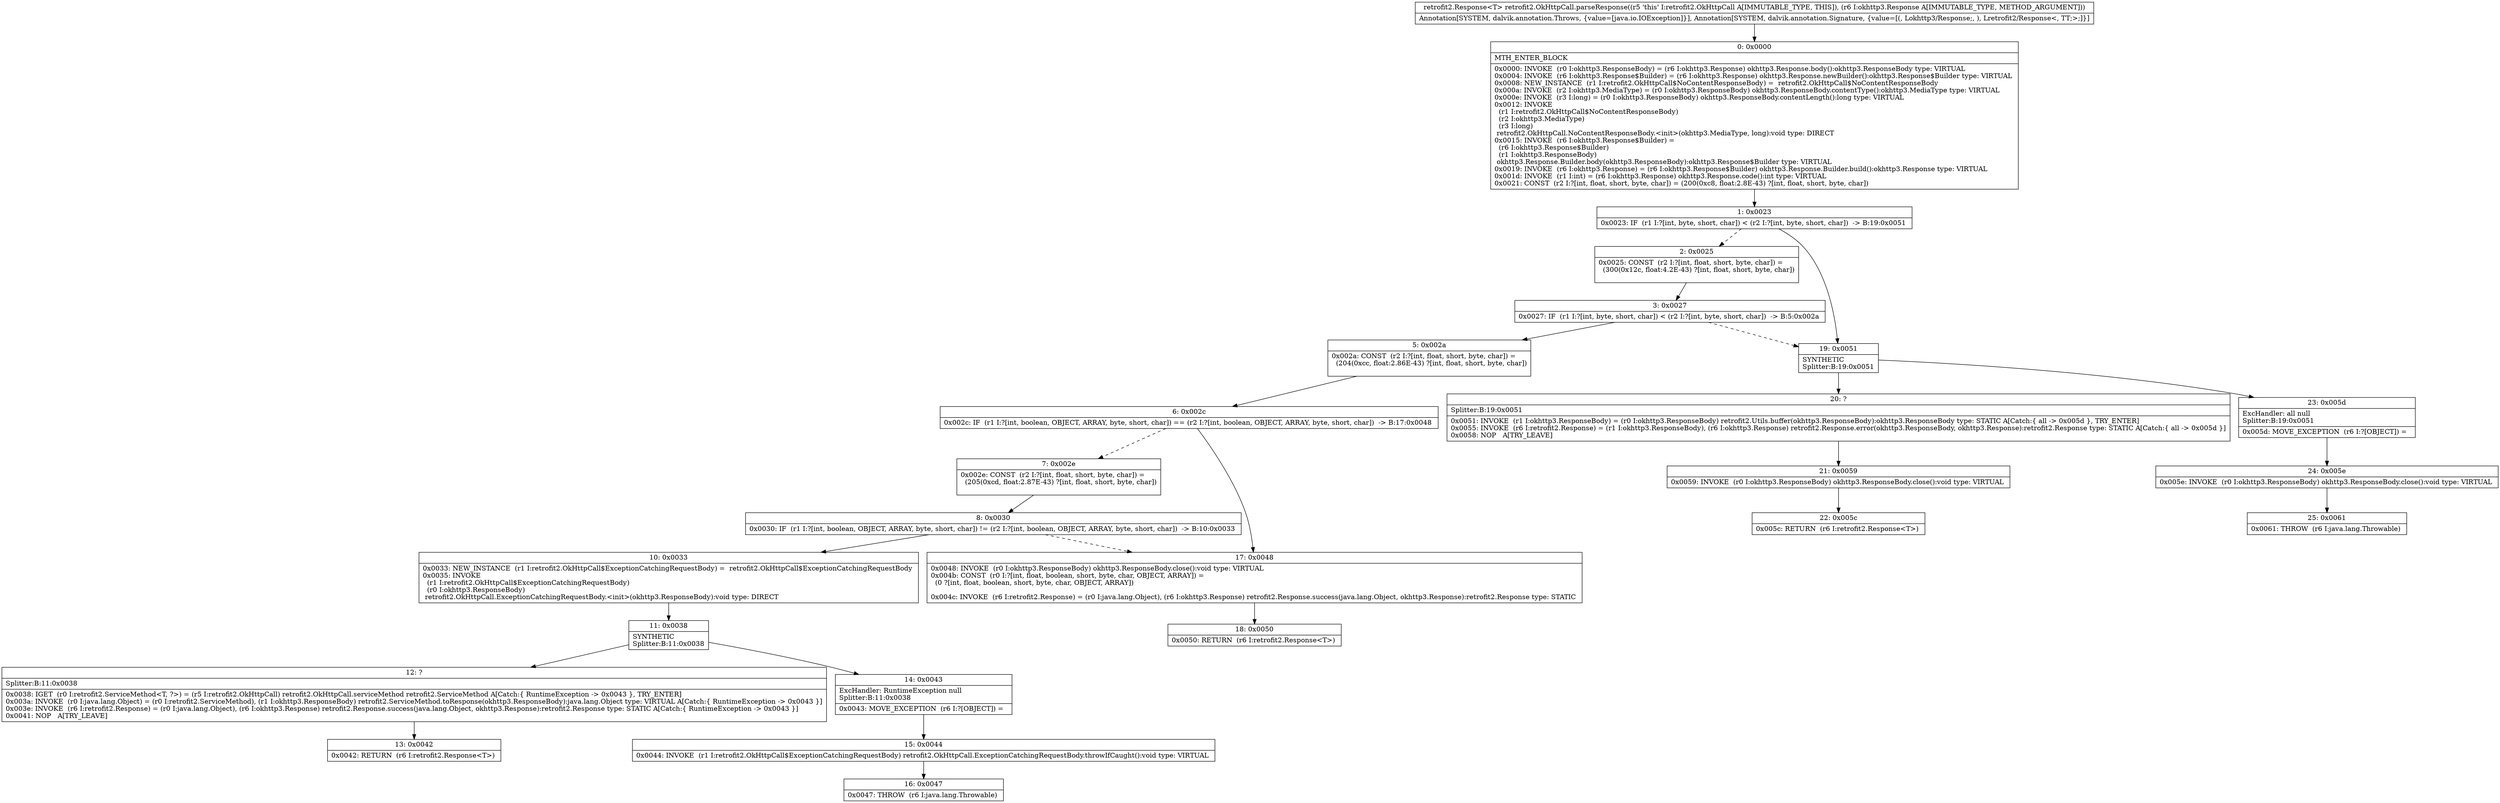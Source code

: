 digraph "CFG forretrofit2.OkHttpCall.parseResponse(Lokhttp3\/Response;)Lretrofit2\/Response;" {
Node_0 [shape=record,label="{0\:\ 0x0000|MTH_ENTER_BLOCK\l|0x0000: INVOKE  (r0 I:okhttp3.ResponseBody) = (r6 I:okhttp3.Response) okhttp3.Response.body():okhttp3.ResponseBody type: VIRTUAL \l0x0004: INVOKE  (r6 I:okhttp3.Response$Builder) = (r6 I:okhttp3.Response) okhttp3.Response.newBuilder():okhttp3.Response$Builder type: VIRTUAL \l0x0008: NEW_INSTANCE  (r1 I:retrofit2.OkHttpCall$NoContentResponseBody) =  retrofit2.OkHttpCall$NoContentResponseBody \l0x000a: INVOKE  (r2 I:okhttp3.MediaType) = (r0 I:okhttp3.ResponseBody) okhttp3.ResponseBody.contentType():okhttp3.MediaType type: VIRTUAL \l0x000e: INVOKE  (r3 I:long) = (r0 I:okhttp3.ResponseBody) okhttp3.ResponseBody.contentLength():long type: VIRTUAL \l0x0012: INVOKE  \l  (r1 I:retrofit2.OkHttpCall$NoContentResponseBody)\l  (r2 I:okhttp3.MediaType)\l  (r3 I:long)\l retrofit2.OkHttpCall.NoContentResponseBody.\<init\>(okhttp3.MediaType, long):void type: DIRECT \l0x0015: INVOKE  (r6 I:okhttp3.Response$Builder) = \l  (r6 I:okhttp3.Response$Builder)\l  (r1 I:okhttp3.ResponseBody)\l okhttp3.Response.Builder.body(okhttp3.ResponseBody):okhttp3.Response$Builder type: VIRTUAL \l0x0019: INVOKE  (r6 I:okhttp3.Response) = (r6 I:okhttp3.Response$Builder) okhttp3.Response.Builder.build():okhttp3.Response type: VIRTUAL \l0x001d: INVOKE  (r1 I:int) = (r6 I:okhttp3.Response) okhttp3.Response.code():int type: VIRTUAL \l0x0021: CONST  (r2 I:?[int, float, short, byte, char]) = (200(0xc8, float:2.8E\-43) ?[int, float, short, byte, char]) \l}"];
Node_1 [shape=record,label="{1\:\ 0x0023|0x0023: IF  (r1 I:?[int, byte, short, char]) \< (r2 I:?[int, byte, short, char])  \-\> B:19:0x0051 \l}"];
Node_2 [shape=record,label="{2\:\ 0x0025|0x0025: CONST  (r2 I:?[int, float, short, byte, char]) = \l  (300(0x12c, float:4.2E\-43) ?[int, float, short, byte, char])\l \l}"];
Node_3 [shape=record,label="{3\:\ 0x0027|0x0027: IF  (r1 I:?[int, byte, short, char]) \< (r2 I:?[int, byte, short, char])  \-\> B:5:0x002a \l}"];
Node_5 [shape=record,label="{5\:\ 0x002a|0x002a: CONST  (r2 I:?[int, float, short, byte, char]) = \l  (204(0xcc, float:2.86E\-43) ?[int, float, short, byte, char])\l \l}"];
Node_6 [shape=record,label="{6\:\ 0x002c|0x002c: IF  (r1 I:?[int, boolean, OBJECT, ARRAY, byte, short, char]) == (r2 I:?[int, boolean, OBJECT, ARRAY, byte, short, char])  \-\> B:17:0x0048 \l}"];
Node_7 [shape=record,label="{7\:\ 0x002e|0x002e: CONST  (r2 I:?[int, float, short, byte, char]) = \l  (205(0xcd, float:2.87E\-43) ?[int, float, short, byte, char])\l \l}"];
Node_8 [shape=record,label="{8\:\ 0x0030|0x0030: IF  (r1 I:?[int, boolean, OBJECT, ARRAY, byte, short, char]) != (r2 I:?[int, boolean, OBJECT, ARRAY, byte, short, char])  \-\> B:10:0x0033 \l}"];
Node_10 [shape=record,label="{10\:\ 0x0033|0x0033: NEW_INSTANCE  (r1 I:retrofit2.OkHttpCall$ExceptionCatchingRequestBody) =  retrofit2.OkHttpCall$ExceptionCatchingRequestBody \l0x0035: INVOKE  \l  (r1 I:retrofit2.OkHttpCall$ExceptionCatchingRequestBody)\l  (r0 I:okhttp3.ResponseBody)\l retrofit2.OkHttpCall.ExceptionCatchingRequestBody.\<init\>(okhttp3.ResponseBody):void type: DIRECT \l}"];
Node_11 [shape=record,label="{11\:\ 0x0038|SYNTHETIC\lSplitter:B:11:0x0038\l}"];
Node_12 [shape=record,label="{12\:\ ?|Splitter:B:11:0x0038\l|0x0038: IGET  (r0 I:retrofit2.ServiceMethod\<T, ?\>) = (r5 I:retrofit2.OkHttpCall) retrofit2.OkHttpCall.serviceMethod retrofit2.ServiceMethod A[Catch:\{ RuntimeException \-\> 0x0043 \}, TRY_ENTER]\l0x003a: INVOKE  (r0 I:java.lang.Object) = (r0 I:retrofit2.ServiceMethod), (r1 I:okhttp3.ResponseBody) retrofit2.ServiceMethod.toResponse(okhttp3.ResponseBody):java.lang.Object type: VIRTUAL A[Catch:\{ RuntimeException \-\> 0x0043 \}]\l0x003e: INVOKE  (r6 I:retrofit2.Response) = (r0 I:java.lang.Object), (r6 I:okhttp3.Response) retrofit2.Response.success(java.lang.Object, okhttp3.Response):retrofit2.Response type: STATIC A[Catch:\{ RuntimeException \-\> 0x0043 \}]\l0x0041: NOP   A[TRY_LEAVE]\l}"];
Node_13 [shape=record,label="{13\:\ 0x0042|0x0042: RETURN  (r6 I:retrofit2.Response\<T\>) \l}"];
Node_14 [shape=record,label="{14\:\ 0x0043|ExcHandler: RuntimeException null\lSplitter:B:11:0x0038\l|0x0043: MOVE_EXCEPTION  (r6 I:?[OBJECT]) =  \l}"];
Node_15 [shape=record,label="{15\:\ 0x0044|0x0044: INVOKE  (r1 I:retrofit2.OkHttpCall$ExceptionCatchingRequestBody) retrofit2.OkHttpCall.ExceptionCatchingRequestBody.throwIfCaught():void type: VIRTUAL \l}"];
Node_16 [shape=record,label="{16\:\ 0x0047|0x0047: THROW  (r6 I:java.lang.Throwable) \l}"];
Node_17 [shape=record,label="{17\:\ 0x0048|0x0048: INVOKE  (r0 I:okhttp3.ResponseBody) okhttp3.ResponseBody.close():void type: VIRTUAL \l0x004b: CONST  (r0 I:?[int, float, boolean, short, byte, char, OBJECT, ARRAY]) = \l  (0 ?[int, float, boolean, short, byte, char, OBJECT, ARRAY])\l \l0x004c: INVOKE  (r6 I:retrofit2.Response) = (r0 I:java.lang.Object), (r6 I:okhttp3.Response) retrofit2.Response.success(java.lang.Object, okhttp3.Response):retrofit2.Response type: STATIC \l}"];
Node_18 [shape=record,label="{18\:\ 0x0050|0x0050: RETURN  (r6 I:retrofit2.Response\<T\>) \l}"];
Node_19 [shape=record,label="{19\:\ 0x0051|SYNTHETIC\lSplitter:B:19:0x0051\l}"];
Node_20 [shape=record,label="{20\:\ ?|Splitter:B:19:0x0051\l|0x0051: INVOKE  (r1 I:okhttp3.ResponseBody) = (r0 I:okhttp3.ResponseBody) retrofit2.Utils.buffer(okhttp3.ResponseBody):okhttp3.ResponseBody type: STATIC A[Catch:\{ all \-\> 0x005d \}, TRY_ENTER]\l0x0055: INVOKE  (r6 I:retrofit2.Response) = (r1 I:okhttp3.ResponseBody), (r6 I:okhttp3.Response) retrofit2.Response.error(okhttp3.ResponseBody, okhttp3.Response):retrofit2.Response type: STATIC A[Catch:\{ all \-\> 0x005d \}]\l0x0058: NOP   A[TRY_LEAVE]\l}"];
Node_21 [shape=record,label="{21\:\ 0x0059|0x0059: INVOKE  (r0 I:okhttp3.ResponseBody) okhttp3.ResponseBody.close():void type: VIRTUAL \l}"];
Node_22 [shape=record,label="{22\:\ 0x005c|0x005c: RETURN  (r6 I:retrofit2.Response\<T\>) \l}"];
Node_23 [shape=record,label="{23\:\ 0x005d|ExcHandler: all null\lSplitter:B:19:0x0051\l|0x005d: MOVE_EXCEPTION  (r6 I:?[OBJECT]) =  \l}"];
Node_24 [shape=record,label="{24\:\ 0x005e|0x005e: INVOKE  (r0 I:okhttp3.ResponseBody) okhttp3.ResponseBody.close():void type: VIRTUAL \l}"];
Node_25 [shape=record,label="{25\:\ 0x0061|0x0061: THROW  (r6 I:java.lang.Throwable) \l}"];
MethodNode[shape=record,label="{retrofit2.Response\<T\> retrofit2.OkHttpCall.parseResponse((r5 'this' I:retrofit2.OkHttpCall A[IMMUTABLE_TYPE, THIS]), (r6 I:okhttp3.Response A[IMMUTABLE_TYPE, METHOD_ARGUMENT]))  | Annotation[SYSTEM, dalvik.annotation.Throws, \{value=[java.io.IOException]\}], Annotation[SYSTEM, dalvik.annotation.Signature, \{value=[(, Lokhttp3\/Response;, ), Lretrofit2\/Response\<, TT;\>;]\}]\l}"];
MethodNode -> Node_0;
Node_0 -> Node_1;
Node_1 -> Node_2[style=dashed];
Node_1 -> Node_19;
Node_2 -> Node_3;
Node_3 -> Node_5;
Node_3 -> Node_19[style=dashed];
Node_5 -> Node_6;
Node_6 -> Node_7[style=dashed];
Node_6 -> Node_17;
Node_7 -> Node_8;
Node_8 -> Node_10;
Node_8 -> Node_17[style=dashed];
Node_10 -> Node_11;
Node_11 -> Node_12;
Node_11 -> Node_14;
Node_12 -> Node_13;
Node_14 -> Node_15;
Node_15 -> Node_16;
Node_17 -> Node_18;
Node_19 -> Node_20;
Node_19 -> Node_23;
Node_20 -> Node_21;
Node_21 -> Node_22;
Node_23 -> Node_24;
Node_24 -> Node_25;
}


